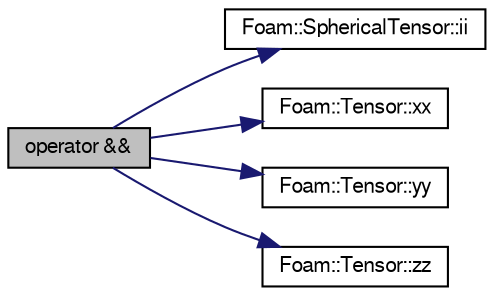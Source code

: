 digraph "operator &amp;&amp;"
{
  bgcolor="transparent";
  edge [fontname="FreeSans",fontsize="10",labelfontname="FreeSans",labelfontsize="10"];
  node [fontname="FreeSans",fontsize="10",shape=record];
  rankdir="LR";
  Node128178 [label="operator &&",height=0.2,width=0.4,color="black", fillcolor="grey75", style="filled", fontcolor="black"];
  Node128178 -> Node128179 [color="midnightblue",fontsize="10",style="solid",fontname="FreeSans"];
  Node128179 [label="Foam::SphericalTensor::ii",height=0.2,width=0.4,color="black",URL="$a28186.html#a8a6ef975bcb1f17d9cd0457417bcac47"];
  Node128178 -> Node128180 [color="midnightblue",fontsize="10",style="solid",fontname="FreeSans"];
  Node128180 [label="Foam::Tensor::xx",height=0.2,width=0.4,color="black",URL="$a27634.html#a1b97c7c1ed81b4fb23da8dcb71a8cd2a"];
  Node128178 -> Node128181 [color="midnightblue",fontsize="10",style="solid",fontname="FreeSans"];
  Node128181 [label="Foam::Tensor::yy",height=0.2,width=0.4,color="black",URL="$a27634.html#aba9d77023a5662b9c2d3639d5de555a0"];
  Node128178 -> Node128182 [color="midnightblue",fontsize="10",style="solid",fontname="FreeSans"];
  Node128182 [label="Foam::Tensor::zz",height=0.2,width=0.4,color="black",URL="$a27634.html#a831c4848d01bfcc8d717b7ef92f2cd4b"];
}
